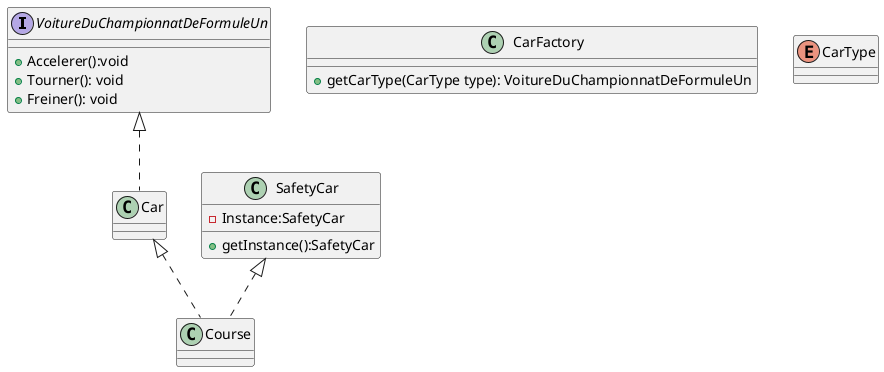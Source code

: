 @startuml Voiture
interface VoitureDuChampionnatDeFormuleUn {
     + Accelerer():void  
     + Tourner(): void
     + Freiner(): void
}


class SafetyCar{
     - Instance:SafetyCar
     + getInstance():SafetyCar
}

Class CarFactory{
     + getCarType(CarType type): VoitureDuChampionnatDeFormuleUn
}

enum CarType

class Car

class Course


VoitureDuChampionnatDeFormuleUn <|.. Car
Car <|.. Course
SafetyCar <|.. Course


@enduml